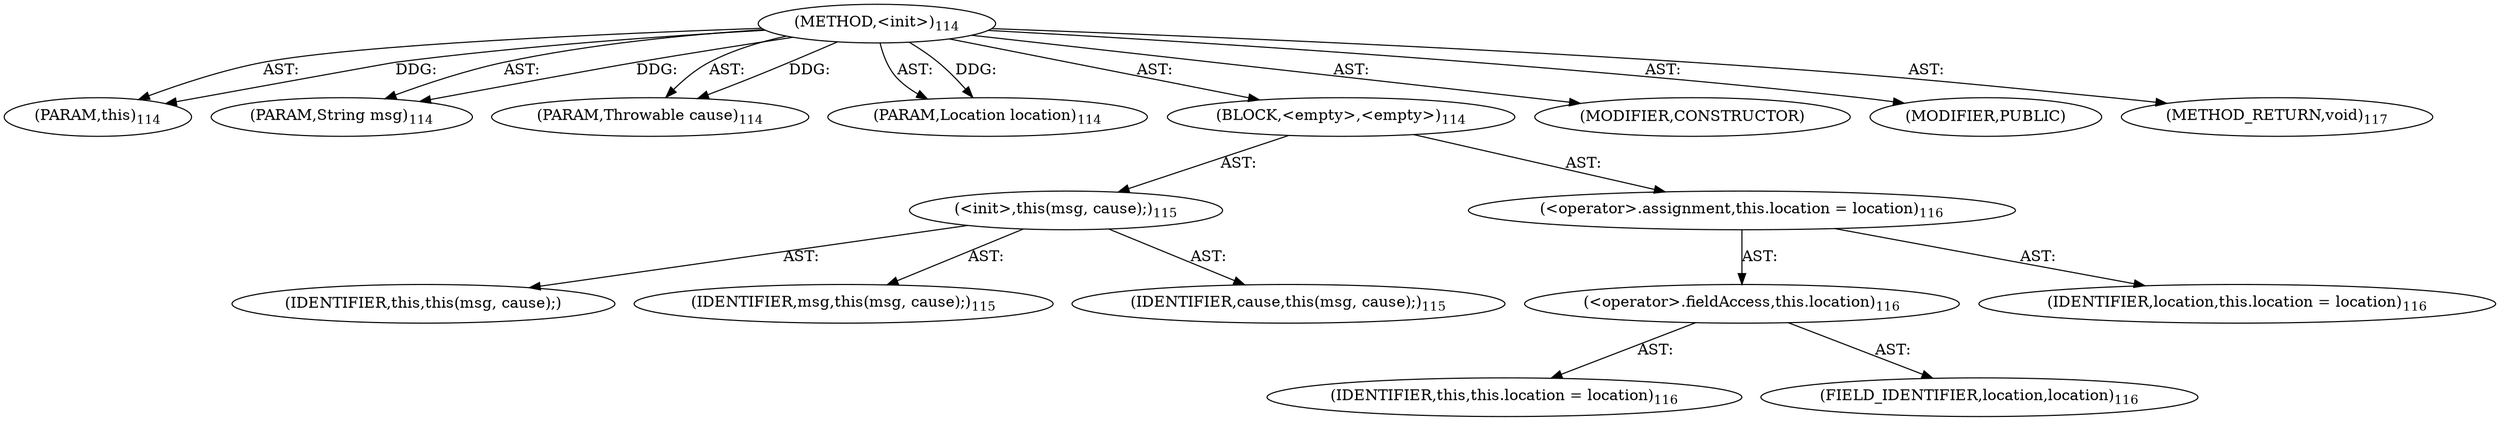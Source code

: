 digraph "&lt;init&gt;" {  
"111669149699" [label = <(METHOD,&lt;init&gt;)<SUB>114</SUB>> ]
"115964116999" [label = <(PARAM,this)<SUB>114</SUB>> ]
"115964117005" [label = <(PARAM,String msg)<SUB>114</SUB>> ]
"115964117006" [label = <(PARAM,Throwable cause)<SUB>114</SUB>> ]
"115964117011" [label = <(PARAM,Location location)<SUB>114</SUB>> ]
"25769803779" [label = <(BLOCK,&lt;empty&gt;,&lt;empty&gt;)<SUB>114</SUB>> ]
"30064771075" [label = <(&lt;init&gt;,this(msg, cause);)<SUB>115</SUB>> ]
"68719476744" [label = <(IDENTIFIER,this,this(msg, cause);)> ]
"68719476754" [label = <(IDENTIFIER,msg,this(msg, cause);)<SUB>115</SUB>> ]
"68719476755" [label = <(IDENTIFIER,cause,this(msg, cause);)<SUB>115</SUB>> ]
"30064771091" [label = <(&lt;operator&gt;.assignment,this.location = location)<SUB>116</SUB>> ]
"30064771092" [label = <(&lt;operator&gt;.fieldAccess,this.location)<SUB>116</SUB>> ]
"68719476745" [label = <(IDENTIFIER,this,this.location = location)<SUB>116</SUB>> ]
"55834574855" [label = <(FIELD_IDENTIFIER,location,location)<SUB>116</SUB>> ]
"68719476766" [label = <(IDENTIFIER,location,this.location = location)<SUB>116</SUB>> ]
"133143986184" [label = <(MODIFIER,CONSTRUCTOR)> ]
"133143986185" [label = <(MODIFIER,PUBLIC)> ]
"128849018883" [label = <(METHOD_RETURN,void)<SUB>117</SUB>> ]
  "111669149699" -> "115964116999"  [ label = "AST: "] 
  "111669149699" -> "115964117005"  [ label = "AST: "] 
  "111669149699" -> "115964117006"  [ label = "AST: "] 
  "111669149699" -> "115964117011"  [ label = "AST: "] 
  "111669149699" -> "25769803779"  [ label = "AST: "] 
  "111669149699" -> "133143986184"  [ label = "AST: "] 
  "111669149699" -> "133143986185"  [ label = "AST: "] 
  "111669149699" -> "128849018883"  [ label = "AST: "] 
  "25769803779" -> "30064771075"  [ label = "AST: "] 
  "25769803779" -> "30064771091"  [ label = "AST: "] 
  "30064771075" -> "68719476744"  [ label = "AST: "] 
  "30064771075" -> "68719476754"  [ label = "AST: "] 
  "30064771075" -> "68719476755"  [ label = "AST: "] 
  "30064771091" -> "30064771092"  [ label = "AST: "] 
  "30064771091" -> "68719476766"  [ label = "AST: "] 
  "30064771092" -> "68719476745"  [ label = "AST: "] 
  "30064771092" -> "55834574855"  [ label = "AST: "] 
  "111669149699" -> "115964116999"  [ label = "DDG: "] 
  "111669149699" -> "115964117005"  [ label = "DDG: "] 
  "111669149699" -> "115964117006"  [ label = "DDG: "] 
  "111669149699" -> "115964117011"  [ label = "DDG: "] 
}
